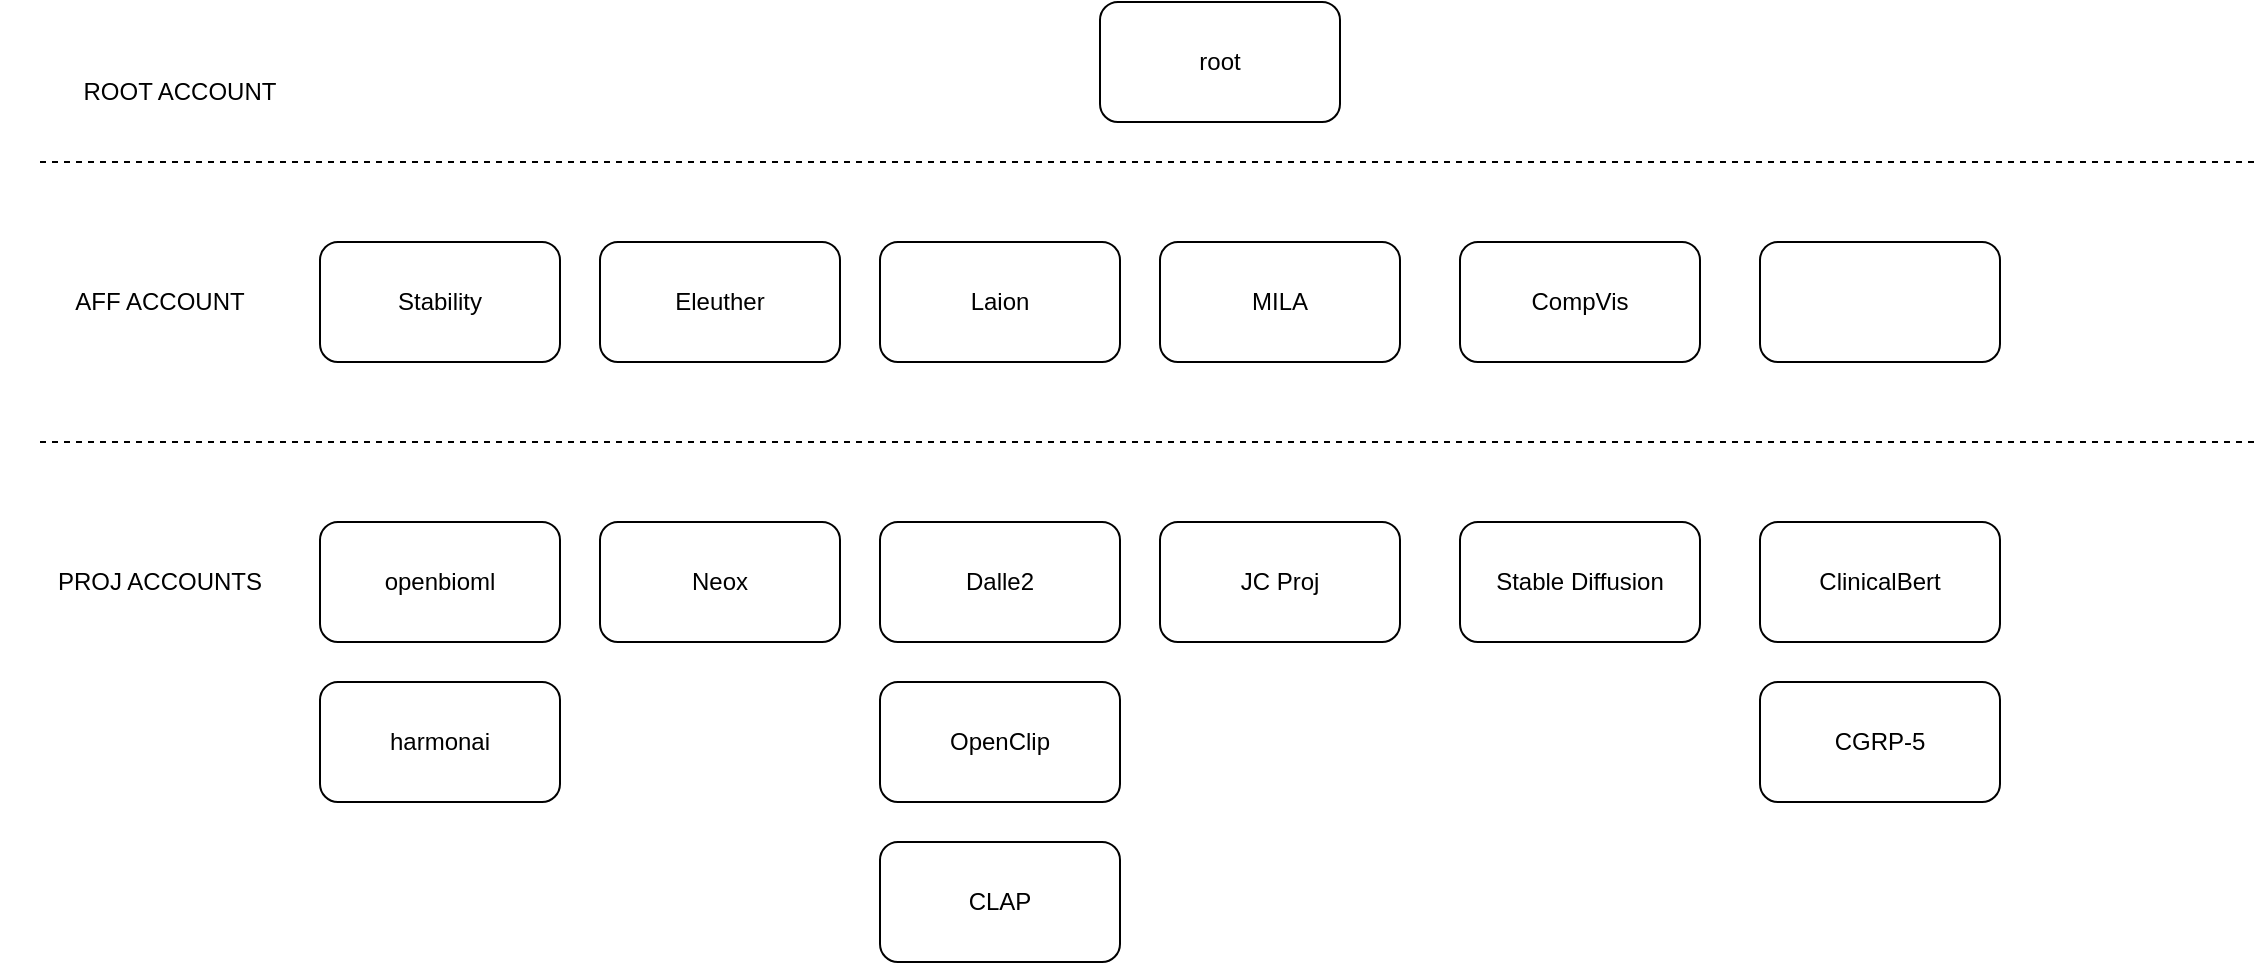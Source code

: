 <mxfile>
    <diagram id="Ui0lLUC8vGQRanO3LKgf" name="Page-1">
        <mxGraphModel dx="1520" dy="933" grid="1" gridSize="10" guides="1" tooltips="1" connect="1" arrows="1" fold="1" page="1" pageScale="1" pageWidth="1169" pageHeight="827" math="0" shadow="0">
            <root>
                <mxCell id="0"/>
                <mxCell id="1" parent="0"/>
                <mxCell id="2" value="root" style="rounded=1;whiteSpace=wrap;html=1;" vertex="1" parent="1">
                    <mxGeometry x="550" y="20" width="120" height="60" as="geometry"/>
                </mxCell>
                <mxCell id="3" value="Stability" style="rounded=1;whiteSpace=wrap;html=1;" vertex="1" parent="1">
                    <mxGeometry x="160" y="140" width="120" height="60" as="geometry"/>
                </mxCell>
                <mxCell id="4" value="Eleuther" style="rounded=1;whiteSpace=wrap;html=1;" vertex="1" parent="1">
                    <mxGeometry x="300" y="140" width="120" height="60" as="geometry"/>
                </mxCell>
                <mxCell id="5" value="Laion" style="rounded=1;whiteSpace=wrap;html=1;" vertex="1" parent="1">
                    <mxGeometry x="440" y="140" width="120" height="60" as="geometry"/>
                </mxCell>
                <mxCell id="6" value="MILA" style="rounded=1;whiteSpace=wrap;html=1;" vertex="1" parent="1">
                    <mxGeometry x="580" y="140" width="120" height="60" as="geometry"/>
                </mxCell>
                <mxCell id="7" value="openbioml" style="rounded=1;whiteSpace=wrap;html=1;" vertex="1" parent="1">
                    <mxGeometry x="160" y="280" width="120" height="60" as="geometry"/>
                </mxCell>
                <mxCell id="8" value="harmonai" style="rounded=1;whiteSpace=wrap;html=1;" vertex="1" parent="1">
                    <mxGeometry x="160" y="360" width="120" height="60" as="geometry"/>
                </mxCell>
                <mxCell id="9" value="CompVis" style="rounded=1;whiteSpace=wrap;html=1;" vertex="1" parent="1">
                    <mxGeometry x="730" y="140" width="120" height="60" as="geometry"/>
                </mxCell>
                <mxCell id="10" value="Dalle2" style="rounded=1;whiteSpace=wrap;html=1;" vertex="1" parent="1">
                    <mxGeometry x="440" y="280" width="120" height="60" as="geometry"/>
                </mxCell>
                <mxCell id="11" value="OpenClip" style="rounded=1;whiteSpace=wrap;html=1;" vertex="1" parent="1">
                    <mxGeometry x="440" y="360" width="120" height="60" as="geometry"/>
                </mxCell>
                <mxCell id="12" value="ClinicalBert" style="rounded=1;whiteSpace=wrap;html=1;" vertex="1" parent="1">
                    <mxGeometry x="880" y="280" width="120" height="60" as="geometry"/>
                </mxCell>
                <mxCell id="13" value="" style="rounded=1;whiteSpace=wrap;html=1;" vertex="1" parent="1">
                    <mxGeometry x="880" y="140" width="120" height="60" as="geometry"/>
                </mxCell>
                <mxCell id="14" value="CLAP" style="rounded=1;whiteSpace=wrap;html=1;" vertex="1" parent="1">
                    <mxGeometry x="440" y="440" width="120" height="60" as="geometry"/>
                </mxCell>
                <mxCell id="15" value="CGRP-5" style="rounded=1;whiteSpace=wrap;html=1;" vertex="1" parent="1">
                    <mxGeometry x="880" y="360" width="120" height="60" as="geometry"/>
                </mxCell>
                <mxCell id="16" value="ROOT ACCOUNT" style="text;html=1;strokeColor=none;fillColor=none;align=center;verticalAlign=middle;whiteSpace=wrap;rounded=0;" vertex="1" parent="1">
                    <mxGeometry y="50" width="180" height="30" as="geometry"/>
                </mxCell>
                <mxCell id="17" value="AFF ACCOUNT" style="text;html=1;strokeColor=none;fillColor=none;align=center;verticalAlign=middle;whiteSpace=wrap;rounded=0;" vertex="1" parent="1">
                    <mxGeometry y="155" width="160" height="30" as="geometry"/>
                </mxCell>
                <mxCell id="18" value="PROJ ACCOUNTS" style="text;html=1;strokeColor=none;fillColor=none;align=center;verticalAlign=middle;whiteSpace=wrap;rounded=0;" vertex="1" parent="1">
                    <mxGeometry x="25" y="295" width="110" height="30" as="geometry"/>
                </mxCell>
                <mxCell id="19" value="" style="endArrow=none;dashed=1;html=1;" edge="1" parent="1">
                    <mxGeometry width="50" height="50" relative="1" as="geometry">
                        <mxPoint x="20" y="240" as="sourcePoint"/>
                        <mxPoint x="1130" y="240" as="targetPoint"/>
                    </mxGeometry>
                </mxCell>
                <mxCell id="20" value="" style="endArrow=none;dashed=1;html=1;" edge="1" parent="1">
                    <mxGeometry width="50" height="50" relative="1" as="geometry">
                        <mxPoint x="20" y="100" as="sourcePoint"/>
                        <mxPoint x="1130" y="100" as="targetPoint"/>
                    </mxGeometry>
                </mxCell>
                <mxCell id="21" value="Neox" style="rounded=1;whiteSpace=wrap;html=1;" vertex="1" parent="1">
                    <mxGeometry x="300" y="280" width="120" height="60" as="geometry"/>
                </mxCell>
                <mxCell id="22" value="JC Proj" style="rounded=1;whiteSpace=wrap;html=1;" vertex="1" parent="1">
                    <mxGeometry x="580" y="280" width="120" height="60" as="geometry"/>
                </mxCell>
                <mxCell id="23" value="Stable Diffusion" style="rounded=1;whiteSpace=wrap;html=1;" vertex="1" parent="1">
                    <mxGeometry x="730" y="280" width="120" height="60" as="geometry"/>
                </mxCell>
            </root>
        </mxGraphModel>
    </diagram>
</mxfile>